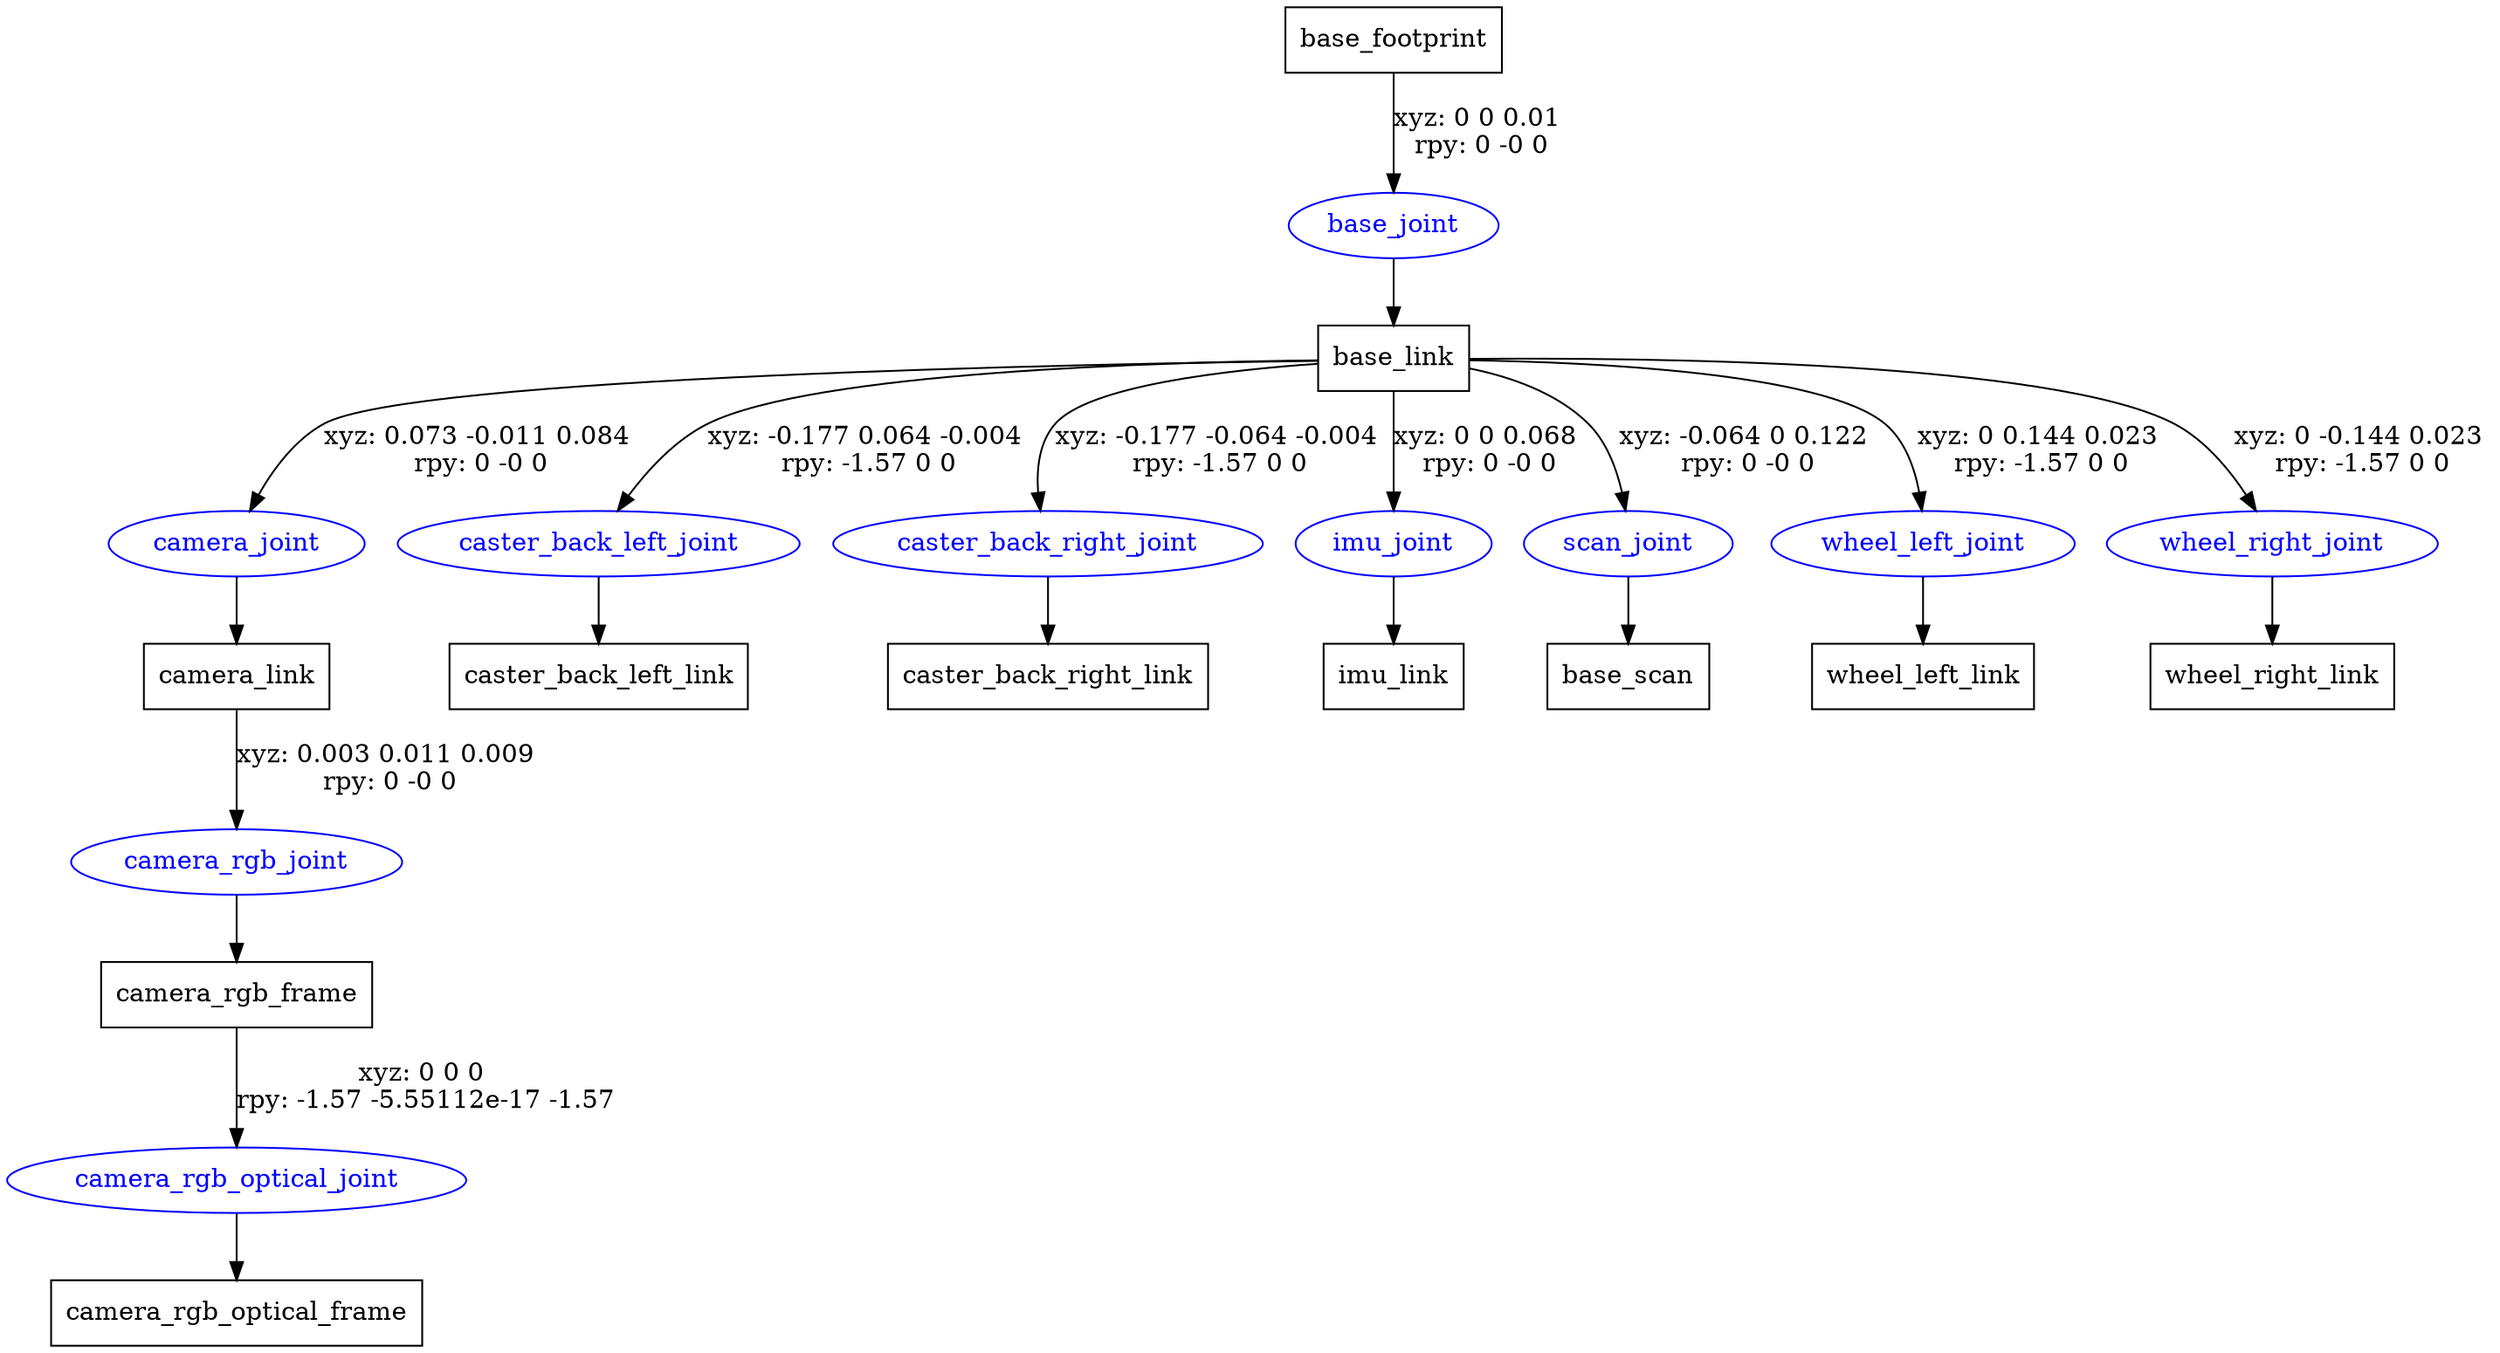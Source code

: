 digraph G {
node [shape=box];
"base_footprint" [label="base_footprint"];
"base_link" [label="base_link"];
"camera_link" [label="camera_link"];
"camera_rgb_frame" [label="camera_rgb_frame"];
"camera_rgb_optical_frame" [label="camera_rgb_optical_frame"];
"caster_back_left_link" [label="caster_back_left_link"];
"caster_back_right_link" [label="caster_back_right_link"];
"imu_link" [label="imu_link"];
"base_scan" [label="base_scan"];
"wheel_left_link" [label="wheel_left_link"];
"wheel_right_link" [label="wheel_right_link"];
node [shape=ellipse, color=blue, fontcolor=blue];
"base_footprint" -> "base_joint" [label="xyz: 0 0 0.01 \nrpy: 0 -0 0"]
"base_joint" -> "base_link"
"base_link" -> "camera_joint" [label="xyz: 0.073 -0.011 0.084 \nrpy: 0 -0 0"]
"camera_joint" -> "camera_link"
"camera_link" -> "camera_rgb_joint" [label="xyz: 0.003 0.011 0.009 \nrpy: 0 -0 0"]
"camera_rgb_joint" -> "camera_rgb_frame"
"camera_rgb_frame" -> "camera_rgb_optical_joint" [label="xyz: 0 0 0 \nrpy: -1.57 -5.55112e-17 -1.57"]
"camera_rgb_optical_joint" -> "camera_rgb_optical_frame"
"base_link" -> "caster_back_left_joint" [label="xyz: -0.177 0.064 -0.004 \nrpy: -1.57 0 0"]
"caster_back_left_joint" -> "caster_back_left_link"
"base_link" -> "caster_back_right_joint" [label="xyz: -0.177 -0.064 -0.004 \nrpy: -1.57 0 0"]
"caster_back_right_joint" -> "caster_back_right_link"
"base_link" -> "imu_joint" [label="xyz: 0 0 0.068 \nrpy: 0 -0 0"]
"imu_joint" -> "imu_link"
"base_link" -> "scan_joint" [label="xyz: -0.064 0 0.122 \nrpy: 0 -0 0"]
"scan_joint" -> "base_scan"
"base_link" -> "wheel_left_joint" [label="xyz: 0 0.144 0.023 \nrpy: -1.57 0 0"]
"wheel_left_joint" -> "wheel_left_link"
"base_link" -> "wheel_right_joint" [label="xyz: 0 -0.144 0.023 \nrpy: -1.57 0 0"]
"wheel_right_joint" -> "wheel_right_link"
}
